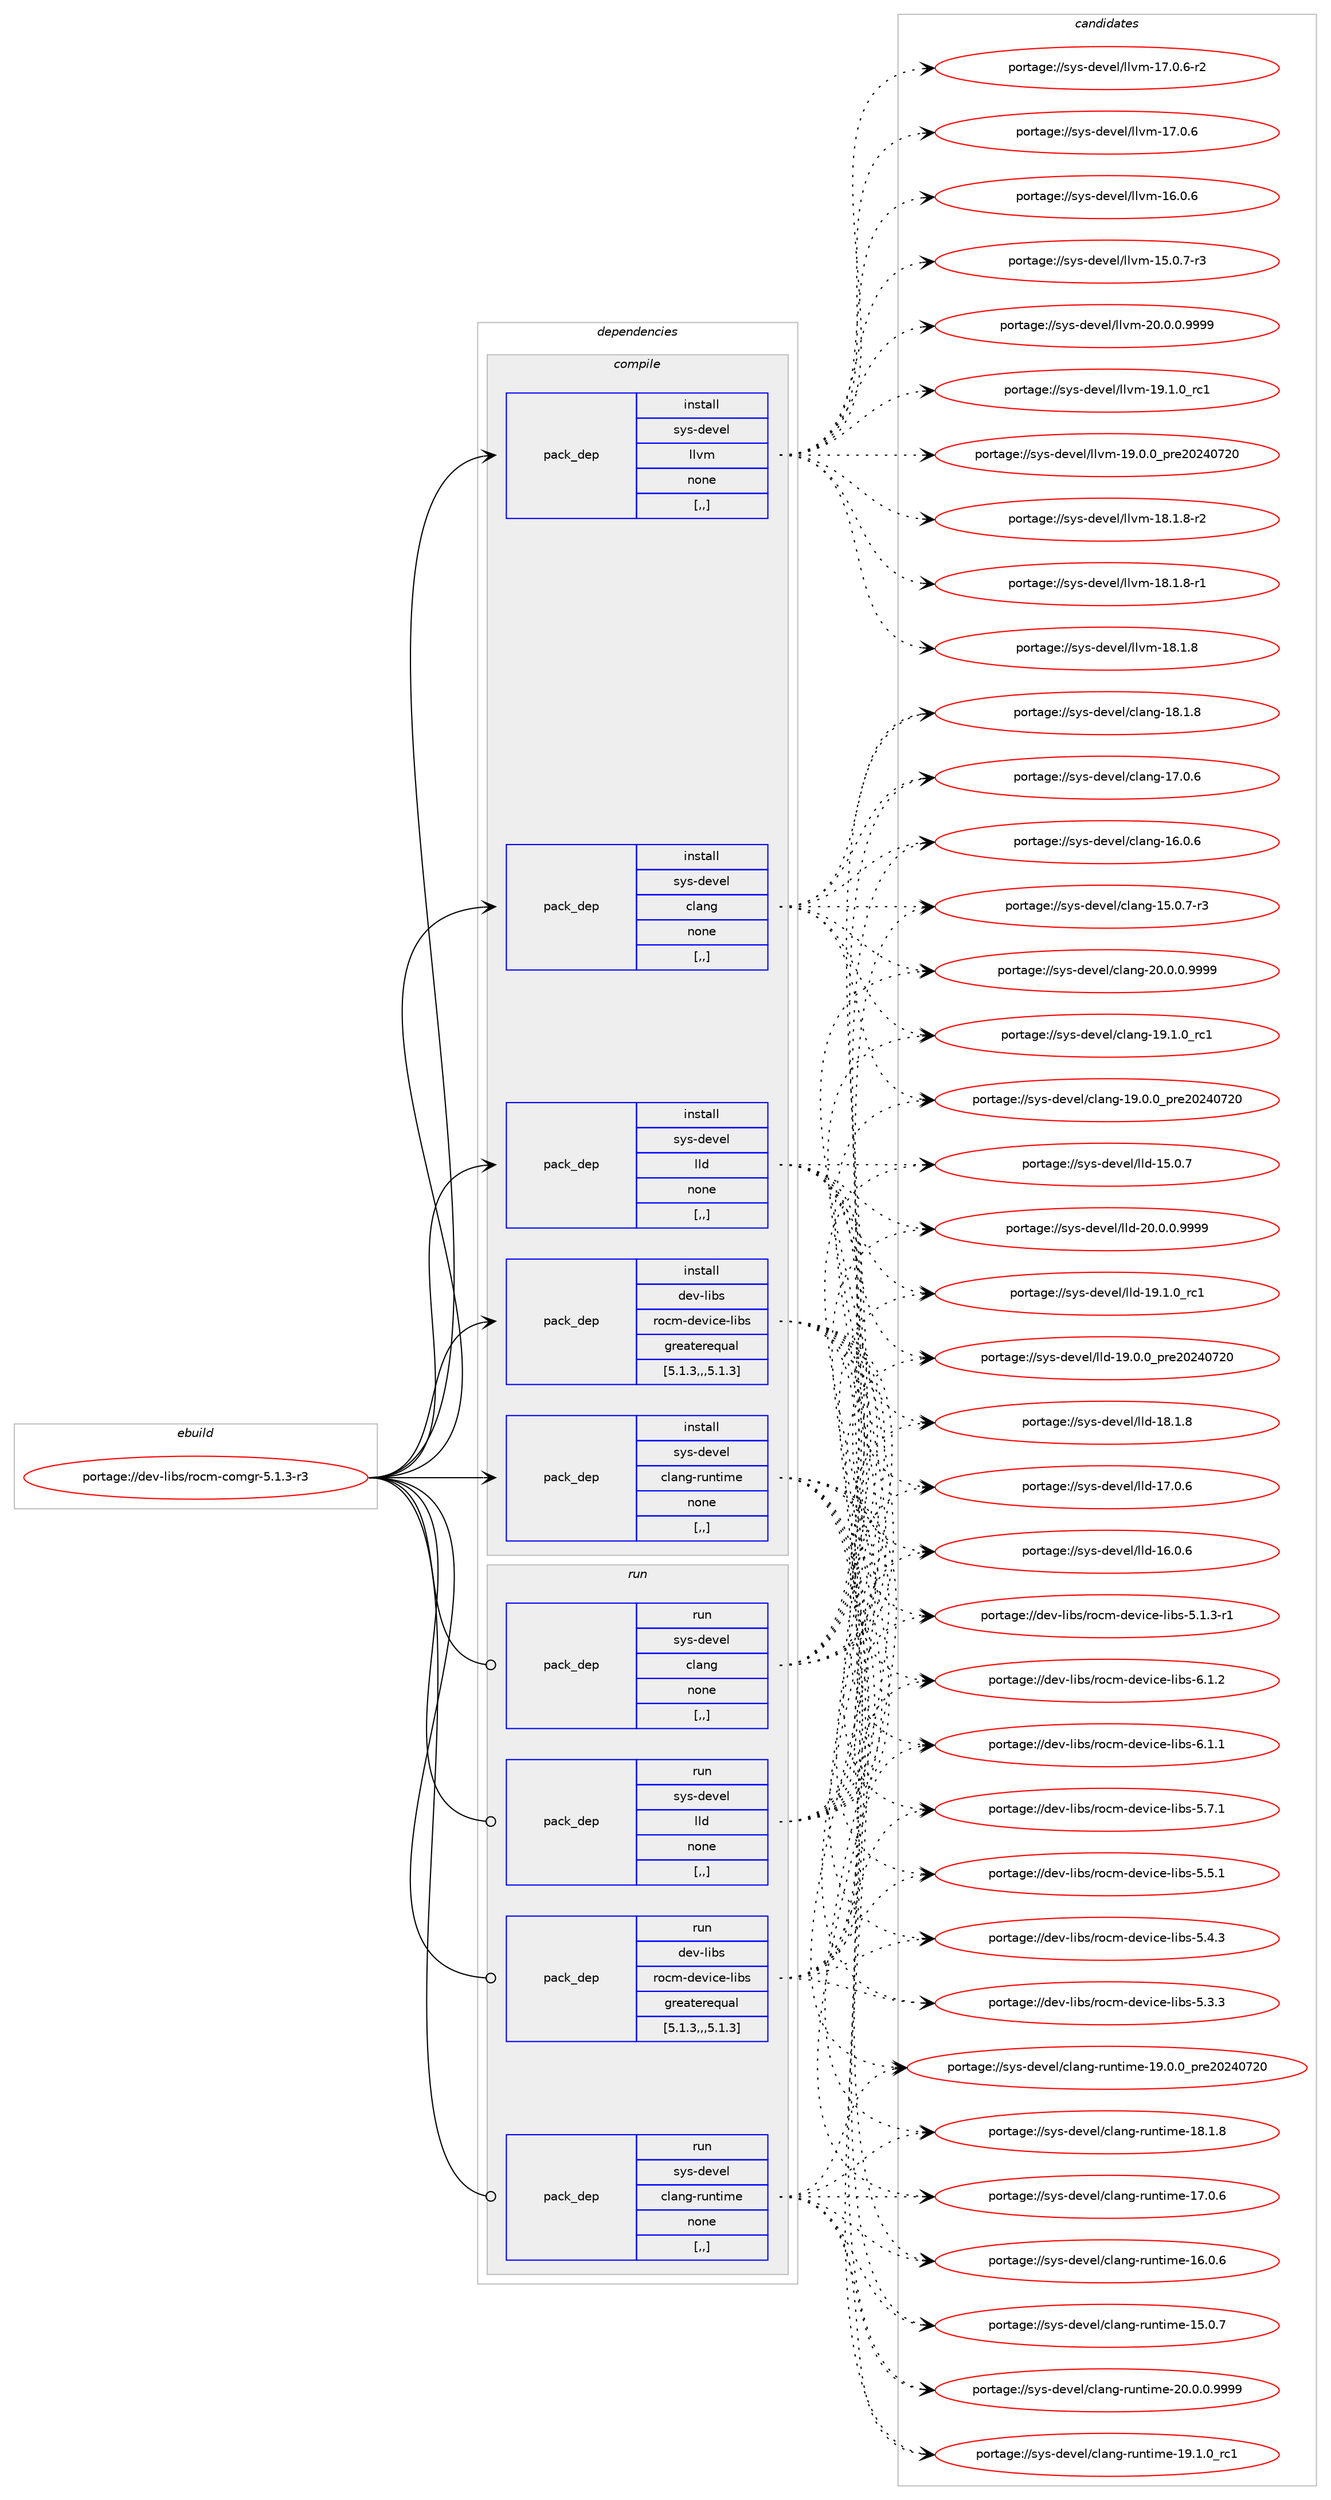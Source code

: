 digraph prolog {

# *************
# Graph options
# *************

newrank=true;
concentrate=true;
compound=true;
graph [rankdir=LR,fontname=Helvetica,fontsize=10,ranksep=1.5];#, ranksep=2.5, nodesep=0.2];
edge  [arrowhead=vee];
node  [fontname=Helvetica,fontsize=10];

# **********
# The ebuild
# **********

subgraph cluster_leftcol {
color=gray;
label=<<i>ebuild</i>>;
id [label="portage://dev-libs/rocm-comgr-5.1.3-r3", color=red, width=4, href="../dev-libs/rocm-comgr-5.1.3-r3.svg"];
}

# ****************
# The dependencies
# ****************

subgraph cluster_midcol {
color=gray;
label=<<i>dependencies</i>>;
subgraph cluster_compile {
fillcolor="#eeeeee";
style=filled;
label=<<i>compile</i>>;
subgraph pack84755 {
dependency114203 [label=<<TABLE BORDER="0" CELLBORDER="1" CELLSPACING="0" CELLPADDING="4" WIDTH="220"><TR><TD ROWSPAN="6" CELLPADDING="30">pack_dep</TD></TR><TR><TD WIDTH="110">install</TD></TR><TR><TD>dev-libs</TD></TR><TR><TD>rocm-device-libs</TD></TR><TR><TD>greaterequal</TD></TR><TR><TD>[5.1.3,,,5.1.3]</TD></TR></TABLE>>, shape=none, color=blue];
}
id:e -> dependency114203:w [weight=20,style="solid",arrowhead="vee"];
subgraph pack84756 {
dependency114204 [label=<<TABLE BORDER="0" CELLBORDER="1" CELLSPACING="0" CELLPADDING="4" WIDTH="220"><TR><TD ROWSPAN="6" CELLPADDING="30">pack_dep</TD></TR><TR><TD WIDTH="110">install</TD></TR><TR><TD>sys-devel</TD></TR><TR><TD>clang</TD></TR><TR><TD>none</TD></TR><TR><TD>[,,]</TD></TR></TABLE>>, shape=none, color=blue];
}
id:e -> dependency114204:w [weight=20,style="solid",arrowhead="vee"];
subgraph pack84757 {
dependency114205 [label=<<TABLE BORDER="0" CELLBORDER="1" CELLSPACING="0" CELLPADDING="4" WIDTH="220"><TR><TD ROWSPAN="6" CELLPADDING="30">pack_dep</TD></TR><TR><TD WIDTH="110">install</TD></TR><TR><TD>sys-devel</TD></TR><TR><TD>clang-runtime</TD></TR><TR><TD>none</TD></TR><TR><TD>[,,]</TD></TR></TABLE>>, shape=none, color=blue];
}
id:e -> dependency114205:w [weight=20,style="solid",arrowhead="vee"];
subgraph pack84758 {
dependency114206 [label=<<TABLE BORDER="0" CELLBORDER="1" CELLSPACING="0" CELLPADDING="4" WIDTH="220"><TR><TD ROWSPAN="6" CELLPADDING="30">pack_dep</TD></TR><TR><TD WIDTH="110">install</TD></TR><TR><TD>sys-devel</TD></TR><TR><TD>lld</TD></TR><TR><TD>none</TD></TR><TR><TD>[,,]</TD></TR></TABLE>>, shape=none, color=blue];
}
id:e -> dependency114206:w [weight=20,style="solid",arrowhead="vee"];
subgraph pack84759 {
dependency114207 [label=<<TABLE BORDER="0" CELLBORDER="1" CELLSPACING="0" CELLPADDING="4" WIDTH="220"><TR><TD ROWSPAN="6" CELLPADDING="30">pack_dep</TD></TR><TR><TD WIDTH="110">install</TD></TR><TR><TD>sys-devel</TD></TR><TR><TD>llvm</TD></TR><TR><TD>none</TD></TR><TR><TD>[,,]</TD></TR></TABLE>>, shape=none, color=blue];
}
id:e -> dependency114207:w [weight=20,style="solid",arrowhead="vee"];
}
subgraph cluster_compileandrun {
fillcolor="#eeeeee";
style=filled;
label=<<i>compile and run</i>>;
}
subgraph cluster_run {
fillcolor="#eeeeee";
style=filled;
label=<<i>run</i>>;
subgraph pack84760 {
dependency114208 [label=<<TABLE BORDER="0" CELLBORDER="1" CELLSPACING="0" CELLPADDING="4" WIDTH="220"><TR><TD ROWSPAN="6" CELLPADDING="30">pack_dep</TD></TR><TR><TD WIDTH="110">run</TD></TR><TR><TD>dev-libs</TD></TR><TR><TD>rocm-device-libs</TD></TR><TR><TD>greaterequal</TD></TR><TR><TD>[5.1.3,,,5.1.3]</TD></TR></TABLE>>, shape=none, color=blue];
}
id:e -> dependency114208:w [weight=20,style="solid",arrowhead="odot"];
subgraph pack84761 {
dependency114209 [label=<<TABLE BORDER="0" CELLBORDER="1" CELLSPACING="0" CELLPADDING="4" WIDTH="220"><TR><TD ROWSPAN="6" CELLPADDING="30">pack_dep</TD></TR><TR><TD WIDTH="110">run</TD></TR><TR><TD>sys-devel</TD></TR><TR><TD>clang</TD></TR><TR><TD>none</TD></TR><TR><TD>[,,]</TD></TR></TABLE>>, shape=none, color=blue];
}
id:e -> dependency114209:w [weight=20,style="solid",arrowhead="odot"];
subgraph pack84762 {
dependency114210 [label=<<TABLE BORDER="0" CELLBORDER="1" CELLSPACING="0" CELLPADDING="4" WIDTH="220"><TR><TD ROWSPAN="6" CELLPADDING="30">pack_dep</TD></TR><TR><TD WIDTH="110">run</TD></TR><TR><TD>sys-devel</TD></TR><TR><TD>clang-runtime</TD></TR><TR><TD>none</TD></TR><TR><TD>[,,]</TD></TR></TABLE>>, shape=none, color=blue];
}
id:e -> dependency114210:w [weight=20,style="solid",arrowhead="odot"];
subgraph pack84763 {
dependency114211 [label=<<TABLE BORDER="0" CELLBORDER="1" CELLSPACING="0" CELLPADDING="4" WIDTH="220"><TR><TD ROWSPAN="6" CELLPADDING="30">pack_dep</TD></TR><TR><TD WIDTH="110">run</TD></TR><TR><TD>sys-devel</TD></TR><TR><TD>lld</TD></TR><TR><TD>none</TD></TR><TR><TD>[,,]</TD></TR></TABLE>>, shape=none, color=blue];
}
id:e -> dependency114211:w [weight=20,style="solid",arrowhead="odot"];
}
}

# **************
# The candidates
# **************

subgraph cluster_choices {
rank=same;
color=gray;
label=<<i>candidates</i>>;

subgraph choice84755 {
color=black;
nodesep=1;
choice1001011184510810598115471141119910945100101118105991014510810598115455446494650 [label="portage://dev-libs/rocm-device-libs-6.1.2", color=red, width=4,href="../dev-libs/rocm-device-libs-6.1.2.svg"];
choice1001011184510810598115471141119910945100101118105991014510810598115455446494649 [label="portage://dev-libs/rocm-device-libs-6.1.1", color=red, width=4,href="../dev-libs/rocm-device-libs-6.1.1.svg"];
choice1001011184510810598115471141119910945100101118105991014510810598115455346554649 [label="portage://dev-libs/rocm-device-libs-5.7.1", color=red, width=4,href="../dev-libs/rocm-device-libs-5.7.1.svg"];
choice1001011184510810598115471141119910945100101118105991014510810598115455346534649 [label="portage://dev-libs/rocm-device-libs-5.5.1", color=red, width=4,href="../dev-libs/rocm-device-libs-5.5.1.svg"];
choice1001011184510810598115471141119910945100101118105991014510810598115455346524651 [label="portage://dev-libs/rocm-device-libs-5.4.3", color=red, width=4,href="../dev-libs/rocm-device-libs-5.4.3.svg"];
choice1001011184510810598115471141119910945100101118105991014510810598115455346514651 [label="portage://dev-libs/rocm-device-libs-5.3.3", color=red, width=4,href="../dev-libs/rocm-device-libs-5.3.3.svg"];
choice10010111845108105981154711411199109451001011181059910145108105981154553464946514511449 [label="portage://dev-libs/rocm-device-libs-5.1.3-r1", color=red, width=4,href="../dev-libs/rocm-device-libs-5.1.3-r1.svg"];
dependency114203:e -> choice1001011184510810598115471141119910945100101118105991014510810598115455446494650:w [style=dotted,weight="100"];
dependency114203:e -> choice1001011184510810598115471141119910945100101118105991014510810598115455446494649:w [style=dotted,weight="100"];
dependency114203:e -> choice1001011184510810598115471141119910945100101118105991014510810598115455346554649:w [style=dotted,weight="100"];
dependency114203:e -> choice1001011184510810598115471141119910945100101118105991014510810598115455346534649:w [style=dotted,weight="100"];
dependency114203:e -> choice1001011184510810598115471141119910945100101118105991014510810598115455346524651:w [style=dotted,weight="100"];
dependency114203:e -> choice1001011184510810598115471141119910945100101118105991014510810598115455346514651:w [style=dotted,weight="100"];
dependency114203:e -> choice10010111845108105981154711411199109451001011181059910145108105981154553464946514511449:w [style=dotted,weight="100"];
}
subgraph choice84756 {
color=black;
nodesep=1;
choice11512111545100101118101108479910897110103455048464846484657575757 [label="portage://sys-devel/clang-20.0.0.9999", color=red, width=4,href="../sys-devel/clang-20.0.0.9999.svg"];
choice1151211154510010111810110847991089711010345495746494648951149949 [label="portage://sys-devel/clang-19.1.0_rc1", color=red, width=4,href="../sys-devel/clang-19.1.0_rc1.svg"];
choice1151211154510010111810110847991089711010345495746484648951121141015048505248555048 [label="portage://sys-devel/clang-19.0.0_pre20240720", color=red, width=4,href="../sys-devel/clang-19.0.0_pre20240720.svg"];
choice1151211154510010111810110847991089711010345495646494656 [label="portage://sys-devel/clang-18.1.8", color=red, width=4,href="../sys-devel/clang-18.1.8.svg"];
choice1151211154510010111810110847991089711010345495546484654 [label="portage://sys-devel/clang-17.0.6", color=red, width=4,href="../sys-devel/clang-17.0.6.svg"];
choice1151211154510010111810110847991089711010345495446484654 [label="portage://sys-devel/clang-16.0.6", color=red, width=4,href="../sys-devel/clang-16.0.6.svg"];
choice11512111545100101118101108479910897110103454953464846554511451 [label="portage://sys-devel/clang-15.0.7-r3", color=red, width=4,href="../sys-devel/clang-15.0.7-r3.svg"];
dependency114204:e -> choice11512111545100101118101108479910897110103455048464846484657575757:w [style=dotted,weight="100"];
dependency114204:e -> choice1151211154510010111810110847991089711010345495746494648951149949:w [style=dotted,weight="100"];
dependency114204:e -> choice1151211154510010111810110847991089711010345495746484648951121141015048505248555048:w [style=dotted,weight="100"];
dependency114204:e -> choice1151211154510010111810110847991089711010345495646494656:w [style=dotted,weight="100"];
dependency114204:e -> choice1151211154510010111810110847991089711010345495546484654:w [style=dotted,weight="100"];
dependency114204:e -> choice1151211154510010111810110847991089711010345495446484654:w [style=dotted,weight="100"];
dependency114204:e -> choice11512111545100101118101108479910897110103454953464846554511451:w [style=dotted,weight="100"];
}
subgraph choice84757 {
color=black;
nodesep=1;
choice1151211154510010111810110847991089711010345114117110116105109101455048464846484657575757 [label="portage://sys-devel/clang-runtime-20.0.0.9999", color=red, width=4,href="../sys-devel/clang-runtime-20.0.0.9999.svg"];
choice115121115451001011181011084799108971101034511411711011610510910145495746494648951149949 [label="portage://sys-devel/clang-runtime-19.1.0_rc1", color=red, width=4,href="../sys-devel/clang-runtime-19.1.0_rc1.svg"];
choice115121115451001011181011084799108971101034511411711011610510910145495746484648951121141015048505248555048 [label="portage://sys-devel/clang-runtime-19.0.0_pre20240720", color=red, width=4,href="../sys-devel/clang-runtime-19.0.0_pre20240720.svg"];
choice115121115451001011181011084799108971101034511411711011610510910145495646494656 [label="portage://sys-devel/clang-runtime-18.1.8", color=red, width=4,href="../sys-devel/clang-runtime-18.1.8.svg"];
choice115121115451001011181011084799108971101034511411711011610510910145495546484654 [label="portage://sys-devel/clang-runtime-17.0.6", color=red, width=4,href="../sys-devel/clang-runtime-17.0.6.svg"];
choice115121115451001011181011084799108971101034511411711011610510910145495446484654 [label="portage://sys-devel/clang-runtime-16.0.6", color=red, width=4,href="../sys-devel/clang-runtime-16.0.6.svg"];
choice115121115451001011181011084799108971101034511411711011610510910145495346484655 [label="portage://sys-devel/clang-runtime-15.0.7", color=red, width=4,href="../sys-devel/clang-runtime-15.0.7.svg"];
dependency114205:e -> choice1151211154510010111810110847991089711010345114117110116105109101455048464846484657575757:w [style=dotted,weight="100"];
dependency114205:e -> choice115121115451001011181011084799108971101034511411711011610510910145495746494648951149949:w [style=dotted,weight="100"];
dependency114205:e -> choice115121115451001011181011084799108971101034511411711011610510910145495746484648951121141015048505248555048:w [style=dotted,weight="100"];
dependency114205:e -> choice115121115451001011181011084799108971101034511411711011610510910145495646494656:w [style=dotted,weight="100"];
dependency114205:e -> choice115121115451001011181011084799108971101034511411711011610510910145495546484654:w [style=dotted,weight="100"];
dependency114205:e -> choice115121115451001011181011084799108971101034511411711011610510910145495446484654:w [style=dotted,weight="100"];
dependency114205:e -> choice115121115451001011181011084799108971101034511411711011610510910145495346484655:w [style=dotted,weight="100"];
}
subgraph choice84758 {
color=black;
nodesep=1;
choice1151211154510010111810110847108108100455048464846484657575757 [label="portage://sys-devel/lld-20.0.0.9999", color=red, width=4,href="../sys-devel/lld-20.0.0.9999.svg"];
choice115121115451001011181011084710810810045495746494648951149949 [label="portage://sys-devel/lld-19.1.0_rc1", color=red, width=4,href="../sys-devel/lld-19.1.0_rc1.svg"];
choice115121115451001011181011084710810810045495746484648951121141015048505248555048 [label="portage://sys-devel/lld-19.0.0_pre20240720", color=red, width=4,href="../sys-devel/lld-19.0.0_pre20240720.svg"];
choice115121115451001011181011084710810810045495646494656 [label="portage://sys-devel/lld-18.1.8", color=red, width=4,href="../sys-devel/lld-18.1.8.svg"];
choice115121115451001011181011084710810810045495546484654 [label="portage://sys-devel/lld-17.0.6", color=red, width=4,href="../sys-devel/lld-17.0.6.svg"];
choice115121115451001011181011084710810810045495446484654 [label="portage://sys-devel/lld-16.0.6", color=red, width=4,href="../sys-devel/lld-16.0.6.svg"];
choice115121115451001011181011084710810810045495346484655 [label="portage://sys-devel/lld-15.0.7", color=red, width=4,href="../sys-devel/lld-15.0.7.svg"];
dependency114206:e -> choice1151211154510010111810110847108108100455048464846484657575757:w [style=dotted,weight="100"];
dependency114206:e -> choice115121115451001011181011084710810810045495746494648951149949:w [style=dotted,weight="100"];
dependency114206:e -> choice115121115451001011181011084710810810045495746484648951121141015048505248555048:w [style=dotted,weight="100"];
dependency114206:e -> choice115121115451001011181011084710810810045495646494656:w [style=dotted,weight="100"];
dependency114206:e -> choice115121115451001011181011084710810810045495546484654:w [style=dotted,weight="100"];
dependency114206:e -> choice115121115451001011181011084710810810045495446484654:w [style=dotted,weight="100"];
dependency114206:e -> choice115121115451001011181011084710810810045495346484655:w [style=dotted,weight="100"];
}
subgraph choice84759 {
color=black;
nodesep=1;
choice1151211154510010111810110847108108118109455048464846484657575757 [label="portage://sys-devel/llvm-20.0.0.9999", color=red, width=4,href="../sys-devel/llvm-20.0.0.9999.svg"];
choice115121115451001011181011084710810811810945495746494648951149949 [label="portage://sys-devel/llvm-19.1.0_rc1", color=red, width=4,href="../sys-devel/llvm-19.1.0_rc1.svg"];
choice115121115451001011181011084710810811810945495746484648951121141015048505248555048 [label="portage://sys-devel/llvm-19.0.0_pre20240720", color=red, width=4,href="../sys-devel/llvm-19.0.0_pre20240720.svg"];
choice1151211154510010111810110847108108118109454956464946564511450 [label="portage://sys-devel/llvm-18.1.8-r2", color=red, width=4,href="../sys-devel/llvm-18.1.8-r2.svg"];
choice1151211154510010111810110847108108118109454956464946564511449 [label="portage://sys-devel/llvm-18.1.8-r1", color=red, width=4,href="../sys-devel/llvm-18.1.8-r1.svg"];
choice115121115451001011181011084710810811810945495646494656 [label="portage://sys-devel/llvm-18.1.8", color=red, width=4,href="../sys-devel/llvm-18.1.8.svg"];
choice1151211154510010111810110847108108118109454955464846544511450 [label="portage://sys-devel/llvm-17.0.6-r2", color=red, width=4,href="../sys-devel/llvm-17.0.6-r2.svg"];
choice115121115451001011181011084710810811810945495546484654 [label="portage://sys-devel/llvm-17.0.6", color=red, width=4,href="../sys-devel/llvm-17.0.6.svg"];
choice115121115451001011181011084710810811810945495446484654 [label="portage://sys-devel/llvm-16.0.6", color=red, width=4,href="../sys-devel/llvm-16.0.6.svg"];
choice1151211154510010111810110847108108118109454953464846554511451 [label="portage://sys-devel/llvm-15.0.7-r3", color=red, width=4,href="../sys-devel/llvm-15.0.7-r3.svg"];
dependency114207:e -> choice1151211154510010111810110847108108118109455048464846484657575757:w [style=dotted,weight="100"];
dependency114207:e -> choice115121115451001011181011084710810811810945495746494648951149949:w [style=dotted,weight="100"];
dependency114207:e -> choice115121115451001011181011084710810811810945495746484648951121141015048505248555048:w [style=dotted,weight="100"];
dependency114207:e -> choice1151211154510010111810110847108108118109454956464946564511450:w [style=dotted,weight="100"];
dependency114207:e -> choice1151211154510010111810110847108108118109454956464946564511449:w [style=dotted,weight="100"];
dependency114207:e -> choice115121115451001011181011084710810811810945495646494656:w [style=dotted,weight="100"];
dependency114207:e -> choice1151211154510010111810110847108108118109454955464846544511450:w [style=dotted,weight="100"];
dependency114207:e -> choice115121115451001011181011084710810811810945495546484654:w [style=dotted,weight="100"];
dependency114207:e -> choice115121115451001011181011084710810811810945495446484654:w [style=dotted,weight="100"];
dependency114207:e -> choice1151211154510010111810110847108108118109454953464846554511451:w [style=dotted,weight="100"];
}
subgraph choice84760 {
color=black;
nodesep=1;
choice1001011184510810598115471141119910945100101118105991014510810598115455446494650 [label="portage://dev-libs/rocm-device-libs-6.1.2", color=red, width=4,href="../dev-libs/rocm-device-libs-6.1.2.svg"];
choice1001011184510810598115471141119910945100101118105991014510810598115455446494649 [label="portage://dev-libs/rocm-device-libs-6.1.1", color=red, width=4,href="../dev-libs/rocm-device-libs-6.1.1.svg"];
choice1001011184510810598115471141119910945100101118105991014510810598115455346554649 [label="portage://dev-libs/rocm-device-libs-5.7.1", color=red, width=4,href="../dev-libs/rocm-device-libs-5.7.1.svg"];
choice1001011184510810598115471141119910945100101118105991014510810598115455346534649 [label="portage://dev-libs/rocm-device-libs-5.5.1", color=red, width=4,href="../dev-libs/rocm-device-libs-5.5.1.svg"];
choice1001011184510810598115471141119910945100101118105991014510810598115455346524651 [label="portage://dev-libs/rocm-device-libs-5.4.3", color=red, width=4,href="../dev-libs/rocm-device-libs-5.4.3.svg"];
choice1001011184510810598115471141119910945100101118105991014510810598115455346514651 [label="portage://dev-libs/rocm-device-libs-5.3.3", color=red, width=4,href="../dev-libs/rocm-device-libs-5.3.3.svg"];
choice10010111845108105981154711411199109451001011181059910145108105981154553464946514511449 [label="portage://dev-libs/rocm-device-libs-5.1.3-r1", color=red, width=4,href="../dev-libs/rocm-device-libs-5.1.3-r1.svg"];
dependency114208:e -> choice1001011184510810598115471141119910945100101118105991014510810598115455446494650:w [style=dotted,weight="100"];
dependency114208:e -> choice1001011184510810598115471141119910945100101118105991014510810598115455446494649:w [style=dotted,weight="100"];
dependency114208:e -> choice1001011184510810598115471141119910945100101118105991014510810598115455346554649:w [style=dotted,weight="100"];
dependency114208:e -> choice1001011184510810598115471141119910945100101118105991014510810598115455346534649:w [style=dotted,weight="100"];
dependency114208:e -> choice1001011184510810598115471141119910945100101118105991014510810598115455346524651:w [style=dotted,weight="100"];
dependency114208:e -> choice1001011184510810598115471141119910945100101118105991014510810598115455346514651:w [style=dotted,weight="100"];
dependency114208:e -> choice10010111845108105981154711411199109451001011181059910145108105981154553464946514511449:w [style=dotted,weight="100"];
}
subgraph choice84761 {
color=black;
nodesep=1;
choice11512111545100101118101108479910897110103455048464846484657575757 [label="portage://sys-devel/clang-20.0.0.9999", color=red, width=4,href="../sys-devel/clang-20.0.0.9999.svg"];
choice1151211154510010111810110847991089711010345495746494648951149949 [label="portage://sys-devel/clang-19.1.0_rc1", color=red, width=4,href="../sys-devel/clang-19.1.0_rc1.svg"];
choice1151211154510010111810110847991089711010345495746484648951121141015048505248555048 [label="portage://sys-devel/clang-19.0.0_pre20240720", color=red, width=4,href="../sys-devel/clang-19.0.0_pre20240720.svg"];
choice1151211154510010111810110847991089711010345495646494656 [label="portage://sys-devel/clang-18.1.8", color=red, width=4,href="../sys-devel/clang-18.1.8.svg"];
choice1151211154510010111810110847991089711010345495546484654 [label="portage://sys-devel/clang-17.0.6", color=red, width=4,href="../sys-devel/clang-17.0.6.svg"];
choice1151211154510010111810110847991089711010345495446484654 [label="portage://sys-devel/clang-16.0.6", color=red, width=4,href="../sys-devel/clang-16.0.6.svg"];
choice11512111545100101118101108479910897110103454953464846554511451 [label="portage://sys-devel/clang-15.0.7-r3", color=red, width=4,href="../sys-devel/clang-15.0.7-r3.svg"];
dependency114209:e -> choice11512111545100101118101108479910897110103455048464846484657575757:w [style=dotted,weight="100"];
dependency114209:e -> choice1151211154510010111810110847991089711010345495746494648951149949:w [style=dotted,weight="100"];
dependency114209:e -> choice1151211154510010111810110847991089711010345495746484648951121141015048505248555048:w [style=dotted,weight="100"];
dependency114209:e -> choice1151211154510010111810110847991089711010345495646494656:w [style=dotted,weight="100"];
dependency114209:e -> choice1151211154510010111810110847991089711010345495546484654:w [style=dotted,weight="100"];
dependency114209:e -> choice1151211154510010111810110847991089711010345495446484654:w [style=dotted,weight="100"];
dependency114209:e -> choice11512111545100101118101108479910897110103454953464846554511451:w [style=dotted,weight="100"];
}
subgraph choice84762 {
color=black;
nodesep=1;
choice1151211154510010111810110847991089711010345114117110116105109101455048464846484657575757 [label="portage://sys-devel/clang-runtime-20.0.0.9999", color=red, width=4,href="../sys-devel/clang-runtime-20.0.0.9999.svg"];
choice115121115451001011181011084799108971101034511411711011610510910145495746494648951149949 [label="portage://sys-devel/clang-runtime-19.1.0_rc1", color=red, width=4,href="../sys-devel/clang-runtime-19.1.0_rc1.svg"];
choice115121115451001011181011084799108971101034511411711011610510910145495746484648951121141015048505248555048 [label="portage://sys-devel/clang-runtime-19.0.0_pre20240720", color=red, width=4,href="../sys-devel/clang-runtime-19.0.0_pre20240720.svg"];
choice115121115451001011181011084799108971101034511411711011610510910145495646494656 [label="portage://sys-devel/clang-runtime-18.1.8", color=red, width=4,href="../sys-devel/clang-runtime-18.1.8.svg"];
choice115121115451001011181011084799108971101034511411711011610510910145495546484654 [label="portage://sys-devel/clang-runtime-17.0.6", color=red, width=4,href="../sys-devel/clang-runtime-17.0.6.svg"];
choice115121115451001011181011084799108971101034511411711011610510910145495446484654 [label="portage://sys-devel/clang-runtime-16.0.6", color=red, width=4,href="../sys-devel/clang-runtime-16.0.6.svg"];
choice115121115451001011181011084799108971101034511411711011610510910145495346484655 [label="portage://sys-devel/clang-runtime-15.0.7", color=red, width=4,href="../sys-devel/clang-runtime-15.0.7.svg"];
dependency114210:e -> choice1151211154510010111810110847991089711010345114117110116105109101455048464846484657575757:w [style=dotted,weight="100"];
dependency114210:e -> choice115121115451001011181011084799108971101034511411711011610510910145495746494648951149949:w [style=dotted,weight="100"];
dependency114210:e -> choice115121115451001011181011084799108971101034511411711011610510910145495746484648951121141015048505248555048:w [style=dotted,weight="100"];
dependency114210:e -> choice115121115451001011181011084799108971101034511411711011610510910145495646494656:w [style=dotted,weight="100"];
dependency114210:e -> choice115121115451001011181011084799108971101034511411711011610510910145495546484654:w [style=dotted,weight="100"];
dependency114210:e -> choice115121115451001011181011084799108971101034511411711011610510910145495446484654:w [style=dotted,weight="100"];
dependency114210:e -> choice115121115451001011181011084799108971101034511411711011610510910145495346484655:w [style=dotted,weight="100"];
}
subgraph choice84763 {
color=black;
nodesep=1;
choice1151211154510010111810110847108108100455048464846484657575757 [label="portage://sys-devel/lld-20.0.0.9999", color=red, width=4,href="../sys-devel/lld-20.0.0.9999.svg"];
choice115121115451001011181011084710810810045495746494648951149949 [label="portage://sys-devel/lld-19.1.0_rc1", color=red, width=4,href="../sys-devel/lld-19.1.0_rc1.svg"];
choice115121115451001011181011084710810810045495746484648951121141015048505248555048 [label="portage://sys-devel/lld-19.0.0_pre20240720", color=red, width=4,href="../sys-devel/lld-19.0.0_pre20240720.svg"];
choice115121115451001011181011084710810810045495646494656 [label="portage://sys-devel/lld-18.1.8", color=red, width=4,href="../sys-devel/lld-18.1.8.svg"];
choice115121115451001011181011084710810810045495546484654 [label="portage://sys-devel/lld-17.0.6", color=red, width=4,href="../sys-devel/lld-17.0.6.svg"];
choice115121115451001011181011084710810810045495446484654 [label="portage://sys-devel/lld-16.0.6", color=red, width=4,href="../sys-devel/lld-16.0.6.svg"];
choice115121115451001011181011084710810810045495346484655 [label="portage://sys-devel/lld-15.0.7", color=red, width=4,href="../sys-devel/lld-15.0.7.svg"];
dependency114211:e -> choice1151211154510010111810110847108108100455048464846484657575757:w [style=dotted,weight="100"];
dependency114211:e -> choice115121115451001011181011084710810810045495746494648951149949:w [style=dotted,weight="100"];
dependency114211:e -> choice115121115451001011181011084710810810045495746484648951121141015048505248555048:w [style=dotted,weight="100"];
dependency114211:e -> choice115121115451001011181011084710810810045495646494656:w [style=dotted,weight="100"];
dependency114211:e -> choice115121115451001011181011084710810810045495546484654:w [style=dotted,weight="100"];
dependency114211:e -> choice115121115451001011181011084710810810045495446484654:w [style=dotted,weight="100"];
dependency114211:e -> choice115121115451001011181011084710810810045495346484655:w [style=dotted,weight="100"];
}
}

}
